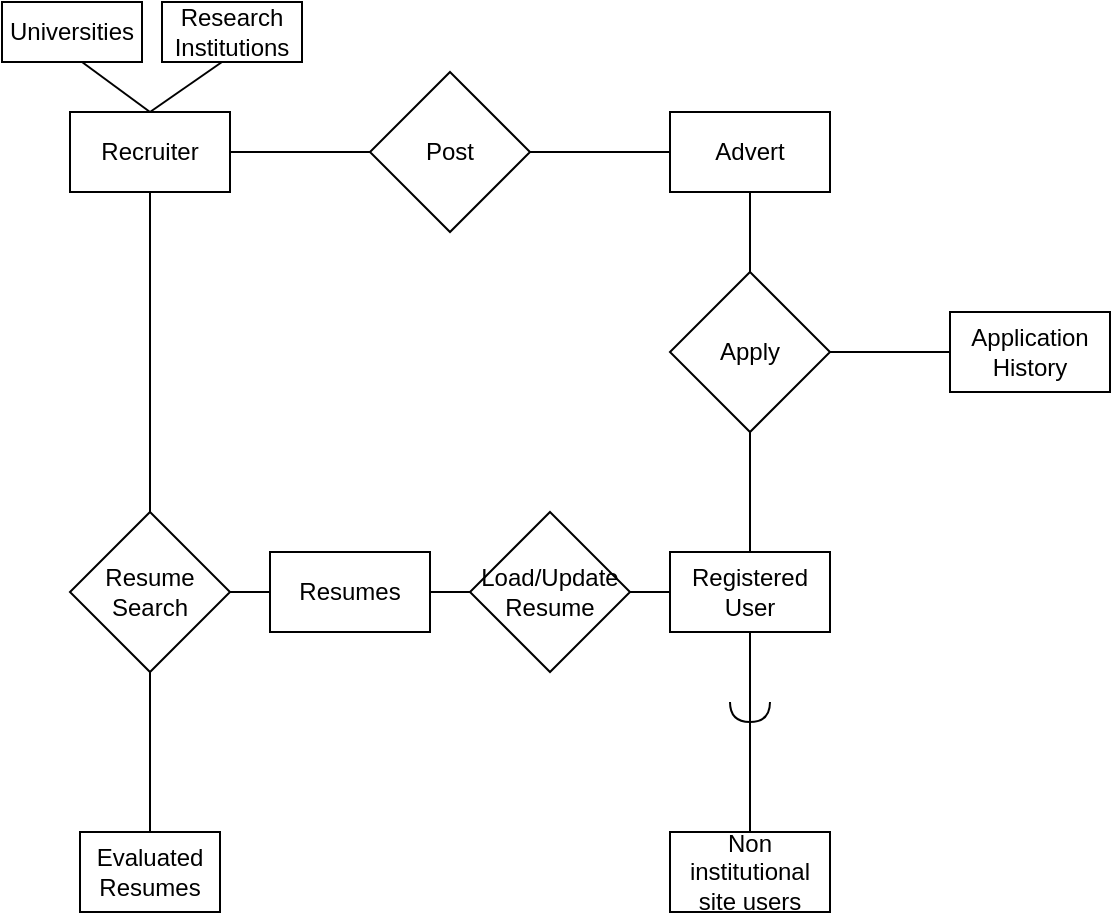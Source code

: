 <mxfile version="15.7.4" type="github">
  <diagram id="oW-fHzXB0XqupBl2FvEl" name="Page-1">
    <mxGraphModel dx="1245" dy="693" grid="1" gridSize="10" guides="1" tooltips="1" connect="1" arrows="1" fold="1" page="1" pageScale="1" pageWidth="827" pageHeight="1169" math="0" shadow="0">
      <root>
        <mxCell id="0" />
        <mxCell id="1" parent="0" />
        <mxCell id="fJtaRyN5ISk2u794oa8O-1" value="Recruiter" style="rounded=0;whiteSpace=wrap;html=1;" vertex="1" parent="1">
          <mxGeometry x="154" y="185" width="80" height="40" as="geometry" />
        </mxCell>
        <mxCell id="fJtaRyN5ISk2u794oa8O-3" value="Resume&lt;br&gt;Search" style="rhombus;whiteSpace=wrap;html=1;" vertex="1" parent="1">
          <mxGeometry x="154" y="385" width="80" height="80" as="geometry" />
        </mxCell>
        <mxCell id="fJtaRyN5ISk2u794oa8O-4" value="" style="endArrow=none;html=1;rounded=0;entryX=0.5;entryY=1;entryDx=0;entryDy=0;exitX=0.5;exitY=0;exitDx=0;exitDy=0;" edge="1" parent="1" source="fJtaRyN5ISk2u794oa8O-3" target="fJtaRyN5ISk2u794oa8O-1">
          <mxGeometry width="50" height="50" relative="1" as="geometry">
            <mxPoint x="694" y="475" as="sourcePoint" />
            <mxPoint x="744" y="425" as="targetPoint" />
          </mxGeometry>
        </mxCell>
        <mxCell id="fJtaRyN5ISk2u794oa8O-5" value="" style="endArrow=none;html=1;rounded=0;entryX=0.5;entryY=1;entryDx=0;entryDy=0;exitX=0.5;exitY=0;exitDx=0;exitDy=0;" edge="1" parent="1" source="fJtaRyN5ISk2u794oa8O-6" target="fJtaRyN5ISk2u794oa8O-3">
          <mxGeometry width="50" height="50" relative="1" as="geometry">
            <mxPoint x="274" y="545" as="sourcePoint" />
            <mxPoint x="744" y="425" as="targetPoint" />
            <Array as="points" />
          </mxGeometry>
        </mxCell>
        <mxCell id="fJtaRyN5ISk2u794oa8O-6" value="Evaluated&lt;br&gt;Resumes" style="rounded=0;whiteSpace=wrap;html=1;" vertex="1" parent="1">
          <mxGeometry x="159" y="545" width="70" height="40" as="geometry" />
        </mxCell>
        <mxCell id="fJtaRyN5ISk2u794oa8O-7" value="" style="endArrow=none;html=1;rounded=0;exitX=1;exitY=0.5;exitDx=0;exitDy=0;startArrow=none;" edge="1" parent="1" source="fJtaRyN5ISk2u794oa8O-8">
          <mxGeometry width="50" height="50" relative="1" as="geometry">
            <mxPoint x="694" y="475" as="sourcePoint" />
            <mxPoint x="354" y="425" as="targetPoint" />
          </mxGeometry>
        </mxCell>
        <mxCell id="fJtaRyN5ISk2u794oa8O-8" value="Resumes" style="rounded=0;whiteSpace=wrap;html=1;" vertex="1" parent="1">
          <mxGeometry x="254" y="405" width="80" height="40" as="geometry" />
        </mxCell>
        <mxCell id="fJtaRyN5ISk2u794oa8O-9" value="" style="endArrow=none;html=1;rounded=0;exitX=1;exitY=0.5;exitDx=0;exitDy=0;" edge="1" parent="1" source="fJtaRyN5ISk2u794oa8O-3" target="fJtaRyN5ISk2u794oa8O-8">
          <mxGeometry width="50" height="50" relative="1" as="geometry">
            <mxPoint x="314" y="425" as="sourcePoint" />
            <mxPoint x="394" y="425" as="targetPoint" />
          </mxGeometry>
        </mxCell>
        <mxCell id="fJtaRyN5ISk2u794oa8O-10" value="Load/Update&lt;br&gt;Resume" style="rhombus;whiteSpace=wrap;html=1;" vertex="1" parent="1">
          <mxGeometry x="354" y="385" width="80" height="80" as="geometry" />
        </mxCell>
        <mxCell id="fJtaRyN5ISk2u794oa8O-11" value="Registered&lt;br&gt;User" style="rounded=0;whiteSpace=wrap;html=1;" vertex="1" parent="1">
          <mxGeometry x="454" y="405" width="80" height="40" as="geometry" />
        </mxCell>
        <mxCell id="fJtaRyN5ISk2u794oa8O-12" value="" style="shape=requiredInterface;html=1;verticalLabelPosition=bottom;sketch=0;rotation=90;" vertex="1" parent="1">
          <mxGeometry x="489" y="475" width="10" height="20" as="geometry" />
        </mxCell>
        <mxCell id="fJtaRyN5ISk2u794oa8O-13" value="" style="endArrow=none;html=1;rounded=0;exitX=1;exitY=0.5;exitDx=0;exitDy=0;entryX=0;entryY=0.5;entryDx=0;entryDy=0;" edge="1" parent="1" source="fJtaRyN5ISk2u794oa8O-10" target="fJtaRyN5ISk2u794oa8O-11">
          <mxGeometry width="50" height="50" relative="1" as="geometry">
            <mxPoint x="674" y="455" as="sourcePoint" />
            <mxPoint x="724" y="405" as="targetPoint" />
          </mxGeometry>
        </mxCell>
        <mxCell id="fJtaRyN5ISk2u794oa8O-16" value="Non institutional site users" style="rounded=0;whiteSpace=wrap;html=1;" vertex="1" parent="1">
          <mxGeometry x="454" y="545" width="80" height="40" as="geometry" />
        </mxCell>
        <mxCell id="fJtaRyN5ISk2u794oa8O-17" value="" style="endArrow=none;html=1;rounded=0;exitX=0.5;exitY=1;exitDx=0;exitDy=0;entryX=0.5;entryY=0;entryDx=0;entryDy=0;" edge="1" parent="1" source="fJtaRyN5ISk2u794oa8O-11" target="fJtaRyN5ISk2u794oa8O-16">
          <mxGeometry width="50" height="50" relative="1" as="geometry">
            <mxPoint x="674" y="445" as="sourcePoint" />
            <mxPoint x="724" y="395" as="targetPoint" />
          </mxGeometry>
        </mxCell>
        <mxCell id="fJtaRyN5ISk2u794oa8O-18" value="" style="endArrow=none;html=1;rounded=0;exitX=0.5;exitY=0;exitDx=0;exitDy=0;" edge="1" parent="1" source="fJtaRyN5ISk2u794oa8O-11">
          <mxGeometry width="50" height="50" relative="1" as="geometry">
            <mxPoint x="674" y="445" as="sourcePoint" />
            <mxPoint x="494" y="345" as="targetPoint" />
          </mxGeometry>
        </mxCell>
        <mxCell id="fJtaRyN5ISk2u794oa8O-19" value="Apply" style="rhombus;whiteSpace=wrap;html=1;" vertex="1" parent="1">
          <mxGeometry x="454" y="265" width="80" height="80" as="geometry" />
        </mxCell>
        <mxCell id="fJtaRyN5ISk2u794oa8O-20" value="" style="endArrow=none;html=1;rounded=0;exitX=1;exitY=0.5;exitDx=0;exitDy=0;" edge="1" parent="1" source="fJtaRyN5ISk2u794oa8O-19">
          <mxGeometry width="50" height="50" relative="1" as="geometry">
            <mxPoint x="674" y="445" as="sourcePoint" />
            <mxPoint x="594" y="305" as="targetPoint" />
          </mxGeometry>
        </mxCell>
        <mxCell id="fJtaRyN5ISk2u794oa8O-21" value="Application&lt;br&gt;History" style="rounded=0;whiteSpace=wrap;html=1;" vertex="1" parent="1">
          <mxGeometry x="594" y="285" width="80" height="40" as="geometry" />
        </mxCell>
        <mxCell id="fJtaRyN5ISk2u794oa8O-22" value="Advert" style="rounded=0;whiteSpace=wrap;html=1;" vertex="1" parent="1">
          <mxGeometry x="454" y="185" width="80" height="40" as="geometry" />
        </mxCell>
        <mxCell id="fJtaRyN5ISk2u794oa8O-24" value="" style="endArrow=none;html=1;rounded=0;entryX=0.5;entryY=1;entryDx=0;entryDy=0;exitX=0.5;exitY=0;exitDx=0;exitDy=0;" edge="1" parent="1" source="fJtaRyN5ISk2u794oa8O-19" target="fJtaRyN5ISk2u794oa8O-22">
          <mxGeometry width="50" height="50" relative="1" as="geometry">
            <mxPoint x="674" y="435" as="sourcePoint" />
            <mxPoint x="724" y="385" as="targetPoint" />
          </mxGeometry>
        </mxCell>
        <mxCell id="fJtaRyN5ISk2u794oa8O-25" value="" style="endArrow=none;html=1;rounded=0;exitX=1;exitY=0.5;exitDx=0;exitDy=0;" edge="1" parent="1" source="fJtaRyN5ISk2u794oa8O-1">
          <mxGeometry width="50" height="50" relative="1" as="geometry">
            <mxPoint x="674" y="435" as="sourcePoint" />
            <mxPoint x="314" y="205" as="targetPoint" />
          </mxGeometry>
        </mxCell>
        <mxCell id="fJtaRyN5ISk2u794oa8O-26" value="Post" style="rhombus;whiteSpace=wrap;html=1;" vertex="1" parent="1">
          <mxGeometry x="304" y="165" width="80" height="80" as="geometry" />
        </mxCell>
        <mxCell id="fJtaRyN5ISk2u794oa8O-28" value="" style="endArrow=none;html=1;rounded=0;exitX=1;exitY=0.5;exitDx=0;exitDy=0;entryX=0;entryY=0.5;entryDx=0;entryDy=0;" edge="1" parent="1" source="fJtaRyN5ISk2u794oa8O-26" target="fJtaRyN5ISk2u794oa8O-22">
          <mxGeometry width="50" height="50" relative="1" as="geometry">
            <mxPoint x="674" y="435" as="sourcePoint" />
            <mxPoint x="724" y="385" as="targetPoint" />
          </mxGeometry>
        </mxCell>
        <mxCell id="fJtaRyN5ISk2u794oa8O-30" value="" style="endArrow=none;html=1;rounded=0;exitX=0.5;exitY=0;exitDx=0;exitDy=0;" edge="1" parent="1" source="fJtaRyN5ISk2u794oa8O-1">
          <mxGeometry width="50" height="50" relative="1" as="geometry">
            <mxPoint x="520" y="370" as="sourcePoint" />
            <mxPoint x="230" y="160" as="targetPoint" />
          </mxGeometry>
        </mxCell>
        <mxCell id="fJtaRyN5ISk2u794oa8O-31" value="" style="endArrow=none;html=1;rounded=0;exitX=0.5;exitY=0;exitDx=0;exitDy=0;" edge="1" parent="1" source="fJtaRyN5ISk2u794oa8O-1">
          <mxGeometry width="50" height="50" relative="1" as="geometry">
            <mxPoint x="520" y="370" as="sourcePoint" />
            <mxPoint x="160" y="160" as="targetPoint" />
          </mxGeometry>
        </mxCell>
        <mxCell id="fJtaRyN5ISk2u794oa8O-32" value="Universities" style="rounded=0;whiteSpace=wrap;html=1;" vertex="1" parent="1">
          <mxGeometry x="120" y="130" width="70" height="30" as="geometry" />
        </mxCell>
        <mxCell id="fJtaRyN5ISk2u794oa8O-33" value="Research&lt;br&gt;Institutions" style="rounded=0;whiteSpace=wrap;html=1;" vertex="1" parent="1">
          <mxGeometry x="200" y="130" width="70" height="30" as="geometry" />
        </mxCell>
      </root>
    </mxGraphModel>
  </diagram>
</mxfile>
